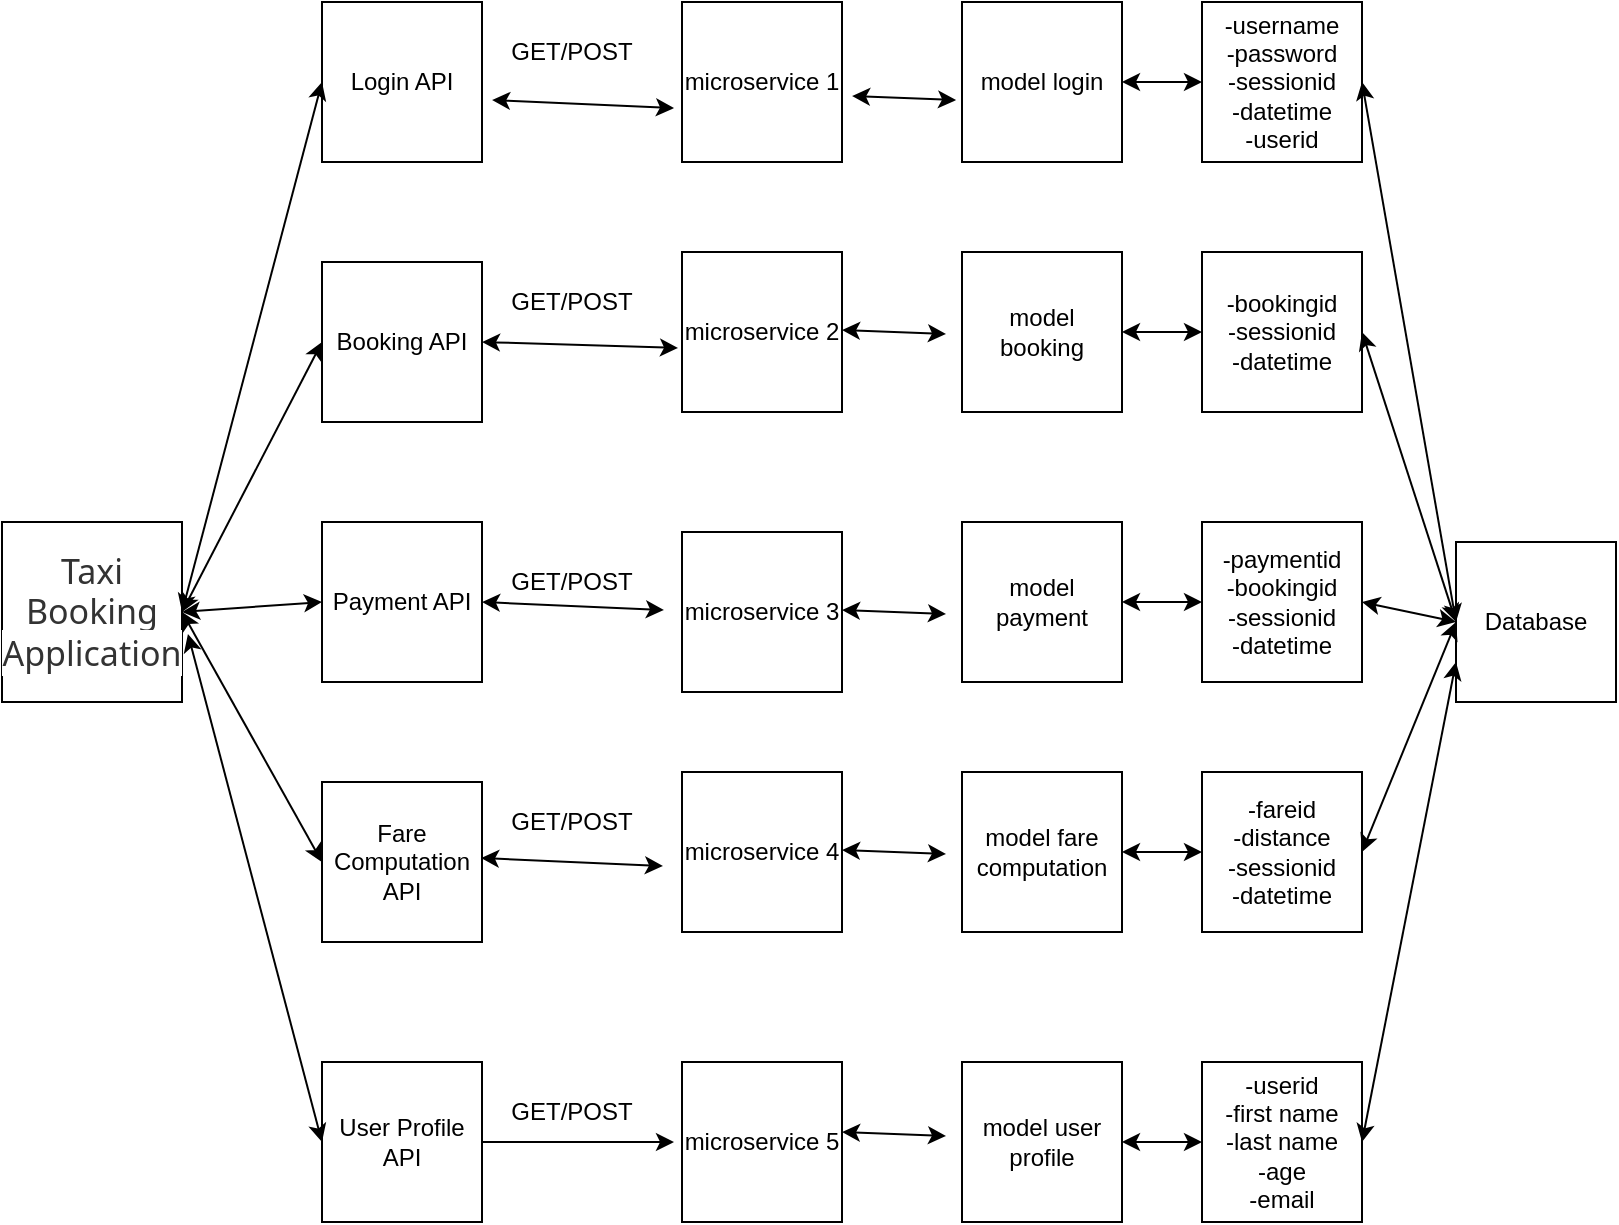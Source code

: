 <mxfile version="15.1.4" type="github">
  <diagram id="ttg2duOYvJFA7XfT8l74" name="Page-1">
    <mxGraphModel dx="946" dy="560" grid="1" gridSize="10" guides="1" tooltips="1" connect="1" arrows="1" fold="1" page="1" pageScale="1" pageWidth="827" pageHeight="1169" math="0" shadow="0">
      <root>
        <mxCell id="0" />
        <mxCell id="1" parent="0" />
        <mxCell id="DGDwppLJeXAfCGHZOQnD-1" value="Login API" style="whiteSpace=wrap;html=1;aspect=fixed;" vertex="1" parent="1">
          <mxGeometry x="180" y="55" width="80" height="80" as="geometry" />
        </mxCell>
        <mxCell id="DGDwppLJeXAfCGHZOQnD-2" value="Booking API" style="whiteSpace=wrap;html=1;aspect=fixed;" vertex="1" parent="1">
          <mxGeometry x="180" y="185" width="80" height="80" as="geometry" />
        </mxCell>
        <mxCell id="DGDwppLJeXAfCGHZOQnD-3" value="Payment API" style="whiteSpace=wrap;html=1;aspect=fixed;" vertex="1" parent="1">
          <mxGeometry x="180" y="315" width="80" height="80" as="geometry" />
        </mxCell>
        <mxCell id="DGDwppLJeXAfCGHZOQnD-4" value="Fare Computation API" style="whiteSpace=wrap;html=1;aspect=fixed;" vertex="1" parent="1">
          <mxGeometry x="180" y="445" width="80" height="80" as="geometry" />
        </mxCell>
        <mxCell id="DGDwppLJeXAfCGHZOQnD-5" value="User Profile API" style="whiteSpace=wrap;html=1;aspect=fixed;" vertex="1" parent="1">
          <mxGeometry x="180" y="585" width="80" height="80" as="geometry" />
        </mxCell>
        <mxCell id="DGDwppLJeXAfCGHZOQnD-6" value="&lt;span style=&quot;color: rgb(51 , 51 , 51) ; font-family: &amp;#34;segoe ui&amp;#34; , &amp;#34;segoe wp&amp;#34; , &amp;#34;tahoma&amp;#34; , &amp;#34;arial&amp;#34; , sans-serif ; font-size: 17px ; background-color: rgb(255 , 255 , 255)&quot;&gt;Taxi Booking Application&lt;/span&gt;" style="whiteSpace=wrap;html=1;aspect=fixed;" vertex="1" parent="1">
          <mxGeometry x="20" y="315" width="90" height="90" as="geometry" />
        </mxCell>
        <mxCell id="DGDwppLJeXAfCGHZOQnD-8" value="microservice 1" style="whiteSpace=wrap;html=1;aspect=fixed;" vertex="1" parent="1">
          <mxGeometry x="360" y="55" width="80" height="80" as="geometry" />
        </mxCell>
        <mxCell id="DGDwppLJeXAfCGHZOQnD-10" value="GET/POST" style="text;html=1;strokeColor=none;fillColor=none;align=center;verticalAlign=middle;whiteSpace=wrap;rounded=0;" vertex="1" parent="1">
          <mxGeometry x="270" y="70" width="70" height="20" as="geometry" />
        </mxCell>
        <mxCell id="DGDwppLJeXAfCGHZOQnD-13" value="" style="endArrow=classic;startArrow=classic;html=1;entryX=0;entryY=0.5;entryDx=0;entryDy=0;" edge="1" parent="1" target="DGDwppLJeXAfCGHZOQnD-1">
          <mxGeometry width="50" height="50" relative="1" as="geometry">
            <mxPoint x="110" y="360" as="sourcePoint" />
            <mxPoint x="440" y="210" as="targetPoint" />
          </mxGeometry>
        </mxCell>
        <mxCell id="DGDwppLJeXAfCGHZOQnD-14" value="" style="endArrow=classic;startArrow=classic;html=1;entryX=0;entryY=0.5;entryDx=0;entryDy=0;" edge="1" parent="1" target="DGDwppLJeXAfCGHZOQnD-2">
          <mxGeometry width="50" height="50" relative="1" as="geometry">
            <mxPoint x="110" y="360" as="sourcePoint" />
            <mxPoint x="440" y="310" as="targetPoint" />
          </mxGeometry>
        </mxCell>
        <mxCell id="DGDwppLJeXAfCGHZOQnD-15" value="" style="endArrow=classic;startArrow=classic;html=1;entryX=0;entryY=0.5;entryDx=0;entryDy=0;" edge="1" parent="1" target="DGDwppLJeXAfCGHZOQnD-3">
          <mxGeometry width="50" height="50" relative="1" as="geometry">
            <mxPoint x="110" y="360" as="sourcePoint" />
            <mxPoint x="440" y="400" as="targetPoint" />
          </mxGeometry>
        </mxCell>
        <mxCell id="DGDwppLJeXAfCGHZOQnD-16" value="" style="endArrow=classic;startArrow=classic;html=1;entryX=0;entryY=0.5;entryDx=0;entryDy=0;" edge="1" parent="1" target="DGDwppLJeXAfCGHZOQnD-4">
          <mxGeometry width="50" height="50" relative="1" as="geometry">
            <mxPoint x="110" y="360" as="sourcePoint" />
            <mxPoint x="440" y="400" as="targetPoint" />
          </mxGeometry>
        </mxCell>
        <mxCell id="DGDwppLJeXAfCGHZOQnD-17" value="" style="endArrow=classic;startArrow=classic;html=1;exitX=1.033;exitY=0.622;exitDx=0;exitDy=0;exitPerimeter=0;entryX=0;entryY=0.5;entryDx=0;entryDy=0;" edge="1" parent="1" source="DGDwppLJeXAfCGHZOQnD-6" target="DGDwppLJeXAfCGHZOQnD-5">
          <mxGeometry width="50" height="50" relative="1" as="geometry">
            <mxPoint x="390" y="450" as="sourcePoint" />
            <mxPoint x="440" y="400" as="targetPoint" />
          </mxGeometry>
        </mxCell>
        <mxCell id="DGDwppLJeXAfCGHZOQnD-20" value="microservice 2" style="whiteSpace=wrap;html=1;aspect=fixed;" vertex="1" parent="1">
          <mxGeometry x="360" y="180" width="80" height="80" as="geometry" />
        </mxCell>
        <mxCell id="DGDwppLJeXAfCGHZOQnD-22" value="GET/POST" style="text;html=1;strokeColor=none;fillColor=none;align=center;verticalAlign=middle;whiteSpace=wrap;rounded=0;" vertex="1" parent="1">
          <mxGeometry x="270" y="195" width="70" height="20" as="geometry" />
        </mxCell>
        <mxCell id="DGDwppLJeXAfCGHZOQnD-23" value="microservice 3" style="whiteSpace=wrap;html=1;aspect=fixed;" vertex="1" parent="1">
          <mxGeometry x="360" y="320" width="80" height="80" as="geometry" />
        </mxCell>
        <mxCell id="DGDwppLJeXAfCGHZOQnD-25" value="GET/POST" style="text;html=1;strokeColor=none;fillColor=none;align=center;verticalAlign=middle;whiteSpace=wrap;rounded=0;" vertex="1" parent="1">
          <mxGeometry x="270" y="335" width="70" height="20" as="geometry" />
        </mxCell>
        <mxCell id="DGDwppLJeXAfCGHZOQnD-26" value="microservice 4" style="whiteSpace=wrap;html=1;aspect=fixed;" vertex="1" parent="1">
          <mxGeometry x="360" y="440" width="80" height="80" as="geometry" />
        </mxCell>
        <mxCell id="DGDwppLJeXAfCGHZOQnD-28" value="GET/POST" style="text;html=1;strokeColor=none;fillColor=none;align=center;verticalAlign=middle;whiteSpace=wrap;rounded=0;" vertex="1" parent="1">
          <mxGeometry x="270" y="455" width="70" height="20" as="geometry" />
        </mxCell>
        <mxCell id="DGDwppLJeXAfCGHZOQnD-29" value="microservice 5" style="whiteSpace=wrap;html=1;aspect=fixed;" vertex="1" parent="1">
          <mxGeometry x="360" y="585" width="80" height="80" as="geometry" />
        </mxCell>
        <mxCell id="DGDwppLJeXAfCGHZOQnD-30" value="" style="endArrow=classic;html=1;exitX=1;exitY=0.5;exitDx=0;exitDy=0;" edge="1" parent="1">
          <mxGeometry width="50" height="50" relative="1" as="geometry">
            <mxPoint x="260" y="625" as="sourcePoint" />
            <mxPoint x="356" y="625" as="targetPoint" />
          </mxGeometry>
        </mxCell>
        <mxCell id="DGDwppLJeXAfCGHZOQnD-31" value="GET/POST" style="text;html=1;strokeColor=none;fillColor=none;align=center;verticalAlign=middle;whiteSpace=wrap;rounded=0;" vertex="1" parent="1">
          <mxGeometry x="270" y="600" width="70" height="20" as="geometry" />
        </mxCell>
        <mxCell id="DGDwppLJeXAfCGHZOQnD-32" value="" style="endArrow=classic;startArrow=classic;html=1;exitX=1;exitY=0.5;exitDx=0;exitDy=0;entryX=-0.025;entryY=0.6;entryDx=0;entryDy=0;entryPerimeter=0;" edge="1" parent="1" source="DGDwppLJeXAfCGHZOQnD-2" target="DGDwppLJeXAfCGHZOQnD-20">
          <mxGeometry width="50" height="50" relative="1" as="geometry">
            <mxPoint x="390" y="310" as="sourcePoint" />
            <mxPoint x="440" y="260" as="targetPoint" />
          </mxGeometry>
        </mxCell>
        <mxCell id="DGDwppLJeXAfCGHZOQnD-33" value="" style="endArrow=classic;startArrow=classic;html=1;exitX=1.063;exitY=0.613;exitDx=0;exitDy=0;exitPerimeter=0;entryX=-0.05;entryY=0.663;entryDx=0;entryDy=0;entryPerimeter=0;" edge="1" parent="1" source="DGDwppLJeXAfCGHZOQnD-1" target="DGDwppLJeXAfCGHZOQnD-8">
          <mxGeometry width="50" height="50" relative="1" as="geometry">
            <mxPoint x="390" y="310" as="sourcePoint" />
            <mxPoint x="440" y="260" as="targetPoint" />
          </mxGeometry>
        </mxCell>
        <mxCell id="DGDwppLJeXAfCGHZOQnD-34" value="" style="endArrow=classic;startArrow=classic;html=1;exitX=1.063;exitY=0.613;exitDx=0;exitDy=0;exitPerimeter=0;entryX=-0.05;entryY=0.663;entryDx=0;entryDy=0;entryPerimeter=0;" edge="1" parent="1">
          <mxGeometry width="50" height="50" relative="1" as="geometry">
            <mxPoint x="260.0" y="355" as="sourcePoint" />
            <mxPoint x="350.96" y="359" as="targetPoint" />
          </mxGeometry>
        </mxCell>
        <mxCell id="DGDwppLJeXAfCGHZOQnD-36" value="" style="endArrow=classic;startArrow=classic;html=1;exitX=1.063;exitY=0.613;exitDx=0;exitDy=0;exitPerimeter=0;entryX=-0.05;entryY=0.663;entryDx=0;entryDy=0;entryPerimeter=0;" edge="1" parent="1">
          <mxGeometry width="50" height="50" relative="1" as="geometry">
            <mxPoint x="259.52" y="483.0" as="sourcePoint" />
            <mxPoint x="350.48" y="487.0" as="targetPoint" />
          </mxGeometry>
        </mxCell>
        <mxCell id="DGDwppLJeXAfCGHZOQnD-37" value="model login" style="whiteSpace=wrap;html=1;aspect=fixed;" vertex="1" parent="1">
          <mxGeometry x="500" y="55" width="80" height="80" as="geometry" />
        </mxCell>
        <mxCell id="DGDwppLJeXAfCGHZOQnD-38" value="model booking" style="whiteSpace=wrap;html=1;aspect=fixed;" vertex="1" parent="1">
          <mxGeometry x="500" y="180" width="80" height="80" as="geometry" />
        </mxCell>
        <mxCell id="DGDwppLJeXAfCGHZOQnD-39" value="model payment" style="whiteSpace=wrap;html=1;aspect=fixed;" vertex="1" parent="1">
          <mxGeometry x="500" y="315" width="80" height="80" as="geometry" />
        </mxCell>
        <mxCell id="DGDwppLJeXAfCGHZOQnD-40" value="model fare computation" style="whiteSpace=wrap;html=1;aspect=fixed;" vertex="1" parent="1">
          <mxGeometry x="500" y="440" width="80" height="80" as="geometry" />
        </mxCell>
        <mxCell id="DGDwppLJeXAfCGHZOQnD-41" value="model user profile" style="whiteSpace=wrap;html=1;aspect=fixed;" vertex="1" parent="1">
          <mxGeometry x="500" y="585" width="80" height="80" as="geometry" />
        </mxCell>
        <mxCell id="DGDwppLJeXAfCGHZOQnD-42" value="-username&lt;br&gt;-password&lt;br&gt;-sessionid&lt;br&gt;-datetime&lt;br&gt;-userid" style="whiteSpace=wrap;html=1;aspect=fixed;" vertex="1" parent="1">
          <mxGeometry x="620" y="55" width="80" height="80" as="geometry" />
        </mxCell>
        <mxCell id="DGDwppLJeXAfCGHZOQnD-43" value="Database" style="whiteSpace=wrap;html=1;aspect=fixed;" vertex="1" parent="1">
          <mxGeometry x="747" y="325" width="80" height="80" as="geometry" />
        </mxCell>
        <mxCell id="DGDwppLJeXAfCGHZOQnD-44" value="" style="endArrow=classic;startArrow=classic;html=1;exitX=1.063;exitY=0.588;exitDx=0;exitDy=0;exitPerimeter=0;entryX=-0.037;entryY=0.613;entryDx=0;entryDy=0;entryPerimeter=0;" edge="1" parent="1" source="DGDwppLJeXAfCGHZOQnD-8" target="DGDwppLJeXAfCGHZOQnD-37">
          <mxGeometry width="50" height="50" relative="1" as="geometry">
            <mxPoint x="480" y="290" as="sourcePoint" />
            <mxPoint x="530" y="240" as="targetPoint" />
          </mxGeometry>
        </mxCell>
        <mxCell id="DGDwppLJeXAfCGHZOQnD-45" value="" style="endArrow=classic;startArrow=classic;html=1;exitX=1.063;exitY=0.588;exitDx=0;exitDy=0;exitPerimeter=0;entryX=-0.037;entryY=0.613;entryDx=0;entryDy=0;entryPerimeter=0;" edge="1" parent="1">
          <mxGeometry width="50" height="50" relative="1" as="geometry">
            <mxPoint x="440.0" y="219.0" as="sourcePoint" />
            <mxPoint x="492.0" y="221.0" as="targetPoint" />
          </mxGeometry>
        </mxCell>
        <mxCell id="DGDwppLJeXAfCGHZOQnD-46" value="" style="endArrow=classic;startArrow=classic;html=1;exitX=1.063;exitY=0.588;exitDx=0;exitDy=0;exitPerimeter=0;entryX=-0.037;entryY=0.613;entryDx=0;entryDy=0;entryPerimeter=0;" edge="1" parent="1">
          <mxGeometry width="50" height="50" relative="1" as="geometry">
            <mxPoint x="440.0" y="359" as="sourcePoint" />
            <mxPoint x="492.0" y="361" as="targetPoint" />
          </mxGeometry>
        </mxCell>
        <mxCell id="DGDwppLJeXAfCGHZOQnD-47" value="" style="endArrow=classic;startArrow=classic;html=1;exitX=1.063;exitY=0.588;exitDx=0;exitDy=0;exitPerimeter=0;entryX=-0.037;entryY=0.613;entryDx=0;entryDy=0;entryPerimeter=0;" edge="1" parent="1">
          <mxGeometry width="50" height="50" relative="1" as="geometry">
            <mxPoint x="440.0" y="479.0" as="sourcePoint" />
            <mxPoint x="492.0" y="481.0" as="targetPoint" />
          </mxGeometry>
        </mxCell>
        <mxCell id="DGDwppLJeXAfCGHZOQnD-48" value="" style="endArrow=classic;startArrow=classic;html=1;exitX=1;exitY=0.5;exitDx=0;exitDy=0;entryX=0;entryY=0.5;entryDx=0;entryDy=0;" edge="1" parent="1" source="DGDwppLJeXAfCGHZOQnD-37" target="DGDwppLJeXAfCGHZOQnD-42">
          <mxGeometry width="50" height="50" relative="1" as="geometry">
            <mxPoint x="480" y="290" as="sourcePoint" />
            <mxPoint x="530" y="240" as="targetPoint" />
          </mxGeometry>
        </mxCell>
        <mxCell id="DGDwppLJeXAfCGHZOQnD-49" value="-bookingid&lt;br&gt;-sessionid&lt;br&gt;-datetime" style="whiteSpace=wrap;html=1;aspect=fixed;" vertex="1" parent="1">
          <mxGeometry x="620" y="180" width="80" height="80" as="geometry" />
        </mxCell>
        <mxCell id="DGDwppLJeXAfCGHZOQnD-50" value="" style="endArrow=classic;startArrow=classic;html=1;exitX=1;exitY=0.5;exitDx=0;exitDy=0;entryX=0;entryY=0.5;entryDx=0;entryDy=0;" edge="1" parent="1" target="DGDwppLJeXAfCGHZOQnD-49">
          <mxGeometry width="50" height="50" relative="1" as="geometry">
            <mxPoint x="580" y="220" as="sourcePoint" />
            <mxPoint x="530" y="365" as="targetPoint" />
          </mxGeometry>
        </mxCell>
        <mxCell id="DGDwppLJeXAfCGHZOQnD-51" value="-paymentid&lt;br&gt;-bookingid&lt;br&gt;-sessionid&lt;br&gt;-datetime" style="whiteSpace=wrap;html=1;aspect=fixed;" vertex="1" parent="1">
          <mxGeometry x="620" y="315" width="80" height="80" as="geometry" />
        </mxCell>
        <mxCell id="DGDwppLJeXAfCGHZOQnD-52" value="" style="endArrow=classic;startArrow=classic;html=1;exitX=1;exitY=0.5;exitDx=0;exitDy=0;entryX=0;entryY=0.5;entryDx=0;entryDy=0;" edge="1" parent="1" target="DGDwppLJeXAfCGHZOQnD-51">
          <mxGeometry width="50" height="50" relative="1" as="geometry">
            <mxPoint x="580" y="355" as="sourcePoint" />
            <mxPoint x="530" y="500" as="targetPoint" />
          </mxGeometry>
        </mxCell>
        <mxCell id="DGDwppLJeXAfCGHZOQnD-53" value="-fareid&lt;br&gt;-distance&lt;br&gt;-sessionid&lt;br&gt;-datetime" style="whiteSpace=wrap;html=1;aspect=fixed;" vertex="1" parent="1">
          <mxGeometry x="620" y="440" width="80" height="80" as="geometry" />
        </mxCell>
        <mxCell id="DGDwppLJeXAfCGHZOQnD-54" value="" style="endArrow=classic;startArrow=classic;html=1;exitX=1;exitY=0.5;exitDx=0;exitDy=0;entryX=0;entryY=0.5;entryDx=0;entryDy=0;" edge="1" parent="1" target="DGDwppLJeXAfCGHZOQnD-53">
          <mxGeometry width="50" height="50" relative="1" as="geometry">
            <mxPoint x="580" y="480" as="sourcePoint" />
            <mxPoint x="530" y="625" as="targetPoint" />
          </mxGeometry>
        </mxCell>
        <mxCell id="DGDwppLJeXAfCGHZOQnD-55" value="-userid&lt;br&gt;-first name&lt;br&gt;-last name&lt;br&gt;-age&lt;br&gt;-email" style="whiteSpace=wrap;html=1;aspect=fixed;" vertex="1" parent="1">
          <mxGeometry x="620" y="585" width="80" height="80" as="geometry" />
        </mxCell>
        <mxCell id="DGDwppLJeXAfCGHZOQnD-56" value="" style="endArrow=classic;startArrow=classic;html=1;exitX=1;exitY=0.5;exitDx=0;exitDy=0;entryX=0;entryY=0.5;entryDx=0;entryDy=0;" edge="1" parent="1" target="DGDwppLJeXAfCGHZOQnD-55">
          <mxGeometry width="50" height="50" relative="1" as="geometry">
            <mxPoint x="580" y="625" as="sourcePoint" />
            <mxPoint x="530" y="770" as="targetPoint" />
          </mxGeometry>
        </mxCell>
        <mxCell id="DGDwppLJeXAfCGHZOQnD-57" value="" style="endArrow=classic;startArrow=classic;html=1;exitX=1.063;exitY=0.588;exitDx=0;exitDy=0;exitPerimeter=0;entryX=-0.037;entryY=0.613;entryDx=0;entryDy=0;entryPerimeter=0;" edge="1" parent="1">
          <mxGeometry width="50" height="50" relative="1" as="geometry">
            <mxPoint x="440" y="620" as="sourcePoint" />
            <mxPoint x="492" y="622" as="targetPoint" />
          </mxGeometry>
        </mxCell>
        <mxCell id="DGDwppLJeXAfCGHZOQnD-58" value="" style="endArrow=classic;startArrow=classic;html=1;entryX=0;entryY=0.5;entryDx=0;entryDy=0;" edge="1" parent="1" target="DGDwppLJeXAfCGHZOQnD-43">
          <mxGeometry width="50" height="50" relative="1" as="geometry">
            <mxPoint x="700" y="95" as="sourcePoint" />
            <mxPoint x="530" y="340" as="targetPoint" />
          </mxGeometry>
        </mxCell>
        <mxCell id="DGDwppLJeXAfCGHZOQnD-59" value="" style="endArrow=classic;startArrow=classic;html=1;entryX=0;entryY=0.5;entryDx=0;entryDy=0;exitX=1;exitY=0.5;exitDx=0;exitDy=0;" edge="1" parent="1" source="DGDwppLJeXAfCGHZOQnD-49" target="DGDwppLJeXAfCGHZOQnD-43">
          <mxGeometry width="50" height="50" relative="1" as="geometry">
            <mxPoint x="710" y="105" as="sourcePoint" />
            <mxPoint x="757" y="375" as="targetPoint" />
          </mxGeometry>
        </mxCell>
        <mxCell id="DGDwppLJeXAfCGHZOQnD-60" value="" style="endArrow=classic;startArrow=classic;html=1;entryX=0;entryY=0.5;entryDx=0;entryDy=0;exitX=1;exitY=0.5;exitDx=0;exitDy=0;" edge="1" parent="1" source="DGDwppLJeXAfCGHZOQnD-51" target="DGDwppLJeXAfCGHZOQnD-43">
          <mxGeometry width="50" height="50" relative="1" as="geometry">
            <mxPoint x="720" y="115" as="sourcePoint" />
            <mxPoint x="767" y="385" as="targetPoint" />
          </mxGeometry>
        </mxCell>
        <mxCell id="DGDwppLJeXAfCGHZOQnD-61" value="" style="endArrow=classic;startArrow=classic;html=1;entryX=0;entryY=0.5;entryDx=0;entryDy=0;exitX=1;exitY=0.5;exitDx=0;exitDy=0;" edge="1" parent="1" source="DGDwppLJeXAfCGHZOQnD-53" target="DGDwppLJeXAfCGHZOQnD-43">
          <mxGeometry width="50" height="50" relative="1" as="geometry">
            <mxPoint x="730" y="125" as="sourcePoint" />
            <mxPoint x="777" y="395" as="targetPoint" />
          </mxGeometry>
        </mxCell>
        <mxCell id="DGDwppLJeXAfCGHZOQnD-62" value="" style="endArrow=classic;startArrow=classic;html=1;entryX=0;entryY=0.75;entryDx=0;entryDy=0;exitX=1;exitY=0.5;exitDx=0;exitDy=0;" edge="1" parent="1" source="DGDwppLJeXAfCGHZOQnD-55" target="DGDwppLJeXAfCGHZOQnD-43">
          <mxGeometry width="50" height="50" relative="1" as="geometry">
            <mxPoint x="740" y="135" as="sourcePoint" />
            <mxPoint x="787" y="405" as="targetPoint" />
          </mxGeometry>
        </mxCell>
      </root>
    </mxGraphModel>
  </diagram>
</mxfile>
